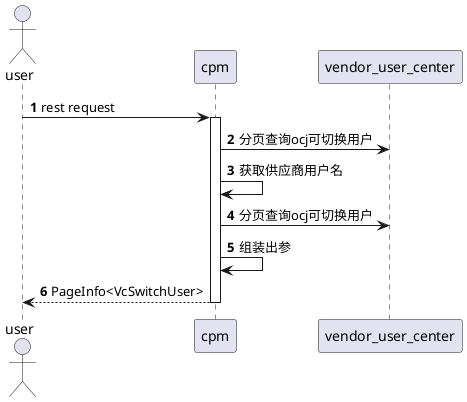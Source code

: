 @startuml
autonumber
actor user
participant cpm


user-> cpm: rest request

activate cpm

cpm -> vendor_user_center : 分页查询ocj可切换用户
cpm -> cpm :获取供应商用户名

cpm -> vendor_user_center : 分页查询ocj可切换用户
cpm -> cpm :组装出参
return PageInfo<VcSwitchUser>
deactivate cpm




@enduml
